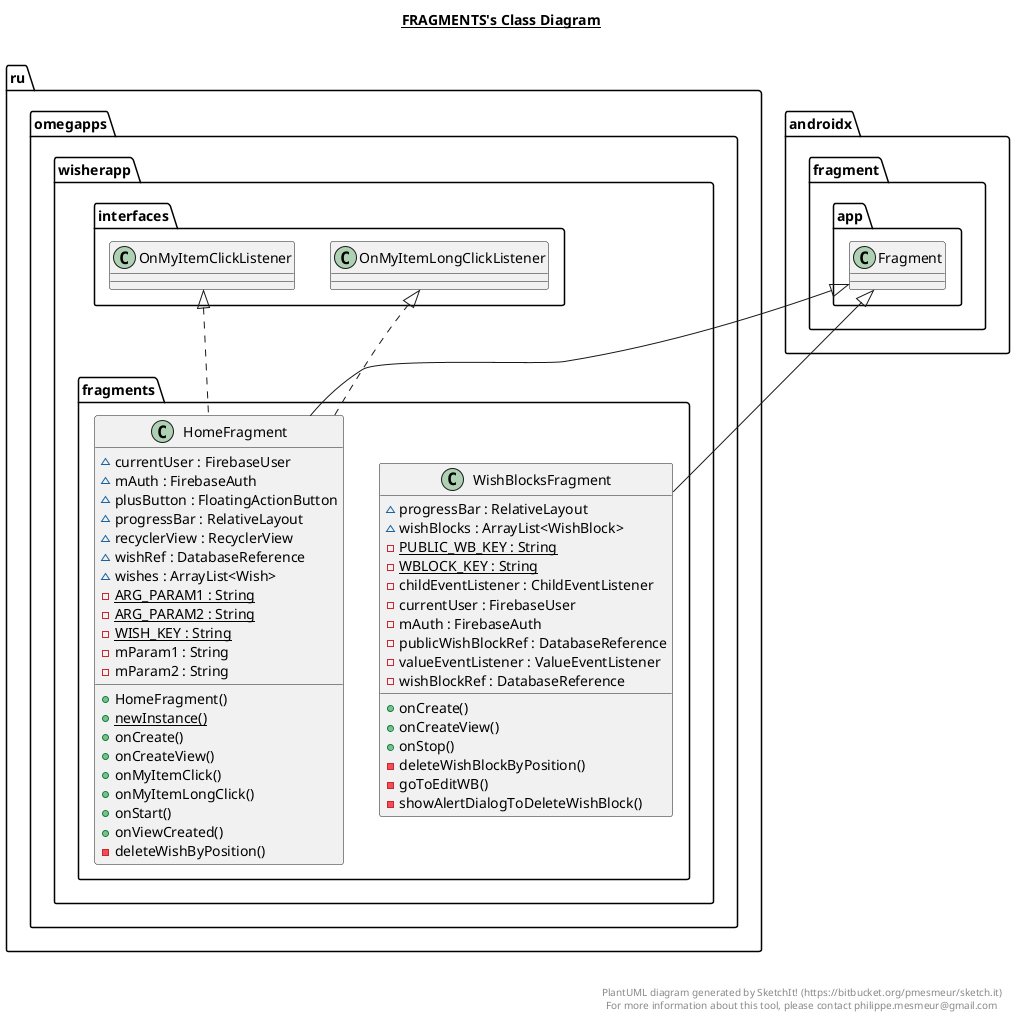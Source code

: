@startuml

title __FRAGMENTS's Class Diagram__\n

  namespace ru.omegapps.wisherapp {
    namespace fragments {
      class ru.omegapps.wisherapp.fragments.HomeFragment {
          ~ currentUser : FirebaseUser
          ~ mAuth : FirebaseAuth
          ~ plusButton : FloatingActionButton
          ~ progressBar : RelativeLayout
          ~ recyclerView : RecyclerView
          ~ wishRef : DatabaseReference
          ~ wishes : ArrayList<Wish>
          {static} - ARG_PARAM1 : String
          {static} - ARG_PARAM2 : String
          {static} - WISH_KEY : String
          - mParam1 : String
          - mParam2 : String
          + HomeFragment()
          {static} + newInstance()
          + onCreate()
          + onCreateView()
          + onMyItemClick()
          + onMyItemLongClick()
          + onStart()
          + onViewCreated()
          - deleteWishByPosition()
      }
    }
  }
  

  namespace ru.omegapps.wisherapp {
    namespace fragments {
      class ru.omegapps.wisherapp.fragments.WishBlocksFragment {
          ~ progressBar : RelativeLayout
          ~ wishBlocks : ArrayList<WishBlock>
          {static} - PUBLIC_WB_KEY : String
          {static} - WBLOCK_KEY : String
          - childEventListener : ChildEventListener
          - currentUser : FirebaseUser
          - mAuth : FirebaseAuth
          - publicWishBlockRef : DatabaseReference
          - valueEventListener : ValueEventListener
          - wishBlockRef : DatabaseReference
          + onCreate()
          + onCreateView()
          + onStop()
          - deleteWishBlockByPosition()
          - goToEditWB()
          - showAlertDialogToDeleteWishBlock()
      }
    }
  }
  

  ru.omegapps.wisherapp.fragments.HomeFragment .up.|> ru.omegapps.wisherapp.interfaces.OnMyItemClickListener
  ru.omegapps.wisherapp.fragments.HomeFragment .up.|> ru.omegapps.wisherapp.interfaces.OnMyItemLongClickListener
  ru.omegapps.wisherapp.fragments.HomeFragment -up-|> androidx.fragment.app.Fragment
  ru.omegapps.wisherapp.fragments.WishBlocksFragment -up-|> androidx.fragment.app.Fragment


right footer


PlantUML diagram generated by SketchIt! (https://bitbucket.org/pmesmeur/sketch.it)
For more information about this tool, please contact philippe.mesmeur@gmail.com
endfooter

@enduml
